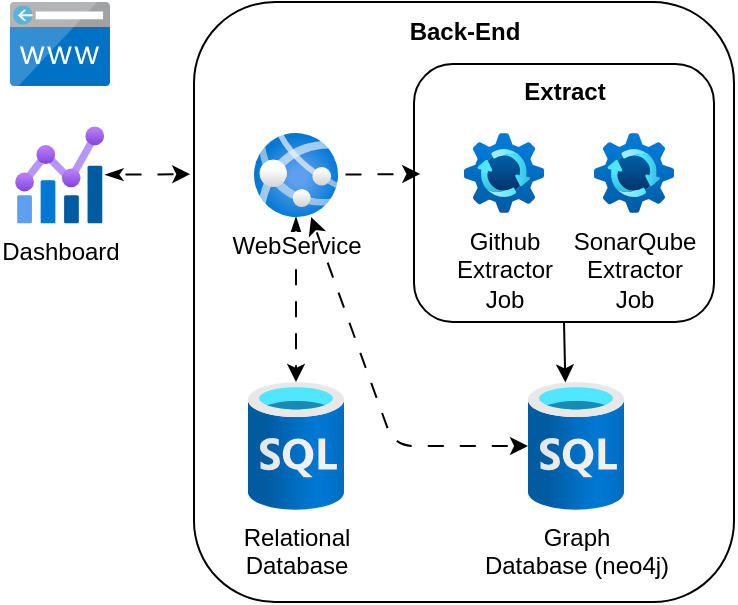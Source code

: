 <mxfile>
    <diagram id="OwxS-nafHUHIdLVc4l_e" name="Page-1">
        <mxGraphModel dx="691" dy="448" grid="1" gridSize="10" guides="1" tooltips="1" connect="1" arrows="1" fold="1" page="1" pageScale="1" pageWidth="850" pageHeight="1100" math="0" shadow="0">
            <root>
                <mxCell id="0"/>
                <mxCell id="1" parent="0"/>
                <mxCell id="2" value="" style="rounded=1;whiteSpace=wrap;html=1;" vertex="1" parent="1">
                    <mxGeometry x="120" y="80" width="270" height="300" as="geometry"/>
                </mxCell>
                <mxCell id="3" value="Back-End" style="text;html=1;align=center;verticalAlign=middle;resizable=0;points=[];autosize=1;strokeColor=none;fillColor=none;fontStyle=1" vertex="1" parent="1">
                    <mxGeometry x="215" y="80" width="80" height="30" as="geometry"/>
                </mxCell>
                <mxCell id="8" style="edgeStyle=none;html=1;startArrow=classicThin;startFill=1;flowAnimation=1;" edge="1" parent="1" source="4" target="7">
                    <mxGeometry relative="1" as="geometry"/>
                </mxCell>
                <mxCell id="4" value="WebService" style="image;aspect=fixed;html=1;points=[];align=center;fontSize=12;image=img/lib/azure2/app_services/App_Services.svg;" vertex="1" parent="1">
                    <mxGeometry x="150" y="145.5" width="42" height="42" as="geometry"/>
                </mxCell>
                <mxCell id="5" value="" style="rounded=1;whiteSpace=wrap;html=1;" vertex="1" parent="1">
                    <mxGeometry x="230" y="111" width="150" height="129" as="geometry"/>
                </mxCell>
                <mxCell id="6" value="Extract" style="text;html=1;align=center;verticalAlign=middle;resizable=0;points=[];autosize=1;strokeColor=none;fillColor=none;fontStyle=1" vertex="1" parent="1">
                    <mxGeometry x="275" y="110" width="60" height="30" as="geometry"/>
                </mxCell>
                <mxCell id="7" value="Relational&lt;br&gt;Database" style="image;aspect=fixed;html=1;points=[];align=center;fontSize=12;image=img/lib/azure2/databases/SQL_Database.svg;" vertex="1" parent="1">
                    <mxGeometry x="147" y="270" width="48" height="64" as="geometry"/>
                </mxCell>
                <mxCell id="9" value="Github &lt;br&gt;Extractor &lt;br&gt;Job" style="image;aspect=fixed;html=1;points=[];align=center;fontSize=12;image=img/lib/azure2/other/Update_Center.svg;" vertex="1" parent="1">
                    <mxGeometry x="255" y="145.5" width="40" height="40" as="geometry"/>
                </mxCell>
                <mxCell id="10" value="SonarQube&lt;br&gt;Extractor&lt;br&gt;Job" style="image;aspect=fixed;html=1;points=[];align=center;fontSize=12;image=img/lib/azure2/other/Update_Center.svg;" vertex="1" parent="1">
                    <mxGeometry x="320" y="145.5" width="40" height="40" as="geometry"/>
                </mxCell>
                <mxCell id="25" style="edgeStyle=none;html=1;startArrow=classic;startFill=1;flowAnimation=1;" edge="1" parent="1" source="14" target="4">
                    <mxGeometry relative="1" as="geometry">
                        <Array as="points">
                            <mxPoint x="220" y="302"/>
                        </Array>
                    </mxGeometry>
                </mxCell>
                <mxCell id="14" value="Graph &lt;br&gt;Database (neo4j)" style="image;aspect=fixed;html=1;points=[];align=center;fontSize=12;image=img/lib/azure2/databases/SQL_Database.svg;" vertex="1" parent="1">
                    <mxGeometry x="287" y="270" width="48" height="64" as="geometry"/>
                </mxCell>
                <mxCell id="16" value="" style="endArrow=classic;html=1;entryX=0.389;entryY=0.003;entryDx=0;entryDy=0;entryPerimeter=0;exitX=0.5;exitY=1;exitDx=0;exitDy=0;" edge="1" parent="1" source="5" target="14">
                    <mxGeometry width="50" height="50" relative="1" as="geometry">
                        <mxPoint x="290" y="260" as="sourcePoint"/>
                        <mxPoint x="340" y="210" as="targetPoint"/>
                    </mxGeometry>
                </mxCell>
                <mxCell id="20" value="Dashboard" style="image;aspect=fixed;html=1;points=[];align=center;fontSize=12;image=img/lib/azure2/management_governance/Metrics.svg;" vertex="1" parent="1">
                    <mxGeometry x="30" y="142.25" width="45.65" height="48.5" as="geometry"/>
                </mxCell>
                <mxCell id="22" style="edgeStyle=none;html=1;entryX=0.021;entryY=0.426;entryDx=0;entryDy=0;entryPerimeter=0;flowAnimation=1;" edge="1" parent="1" source="4" target="5">
                    <mxGeometry relative="1" as="geometry">
                        <mxPoint x="240" y="166" as="targetPoint"/>
                    </mxGeometry>
                </mxCell>
                <mxCell id="23" style="edgeStyle=none;html=1;entryX=-0.007;entryY=0.287;entryDx=0;entryDy=0;entryPerimeter=0;startArrow=classicThin;startFill=1;flowAnimation=1;" edge="1" parent="1" source="20" target="2">
                    <mxGeometry relative="1" as="geometry"/>
                </mxCell>
                <mxCell id="26" value="" style="image;sketch=0;aspect=fixed;html=1;points=[];align=center;fontSize=12;image=img/lib/mscae/CustomDomain.svg;" vertex="1" parent="1">
                    <mxGeometry x="28" y="80" width="50" height="42" as="geometry"/>
                </mxCell>
            </root>
        </mxGraphModel>
    </diagram>
</mxfile>